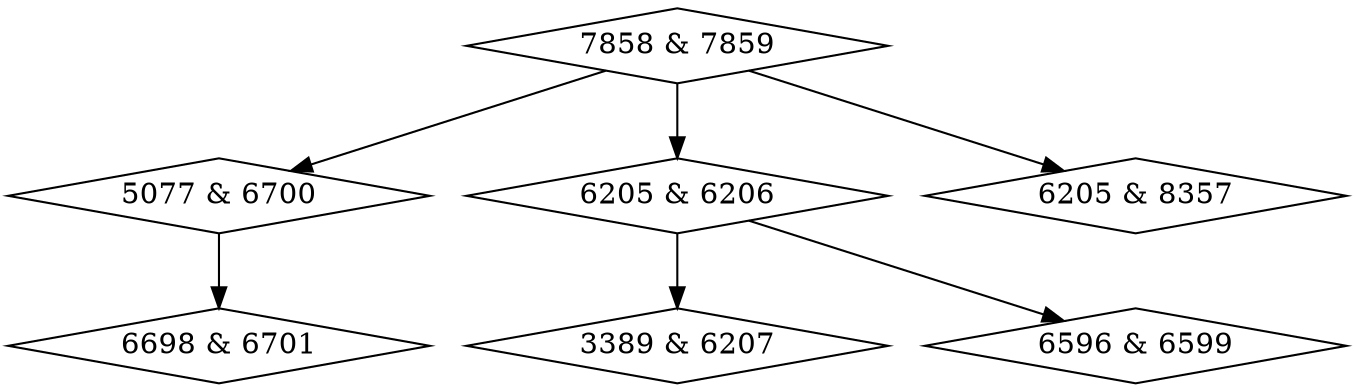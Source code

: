 digraph {
0 [label = "3389 & 6207", shape = diamond];
1 [label = "5077 & 6700", shape = diamond];
2 [label = "6205 & 6206", shape = diamond];
3 [label = "6205 & 8357", shape = diamond];
4 [label = "6596 & 6599", shape = diamond];
5 [label = "6698 & 6701", shape = diamond];
6 [label = "7858 & 7859", shape = diamond];
1->5;
2->0;
2->4;
6->1;
6->2;
6->3;
}
